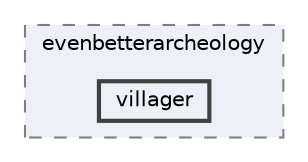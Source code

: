 digraph "villager"
{
 // LATEX_PDF_SIZE
  bgcolor="transparent";
  edge [fontname=Helvetica,fontsize=10,labelfontname=Helvetica,labelfontsize=10];
  node [fontname=Helvetica,fontsize=10,shape=box,height=0.2,width=0.4];
  compound=true
  subgraph clusterdir_4459306ccf045a10653468607035c2c5 {
    graph [ bgcolor="#edf0f7", pencolor="grey50", label="evenbetterarcheology", fontname=Helvetica,fontsize=10 style="filled,dashed", URL="dir_4459306ccf045a10653468607035c2c5.html",tooltip=""]
  dir_a87a21ac50fa38c920037f3c9c596cdc [label="villager", fillcolor="#edf0f7", color="grey25", style="filled,bold", URL="dir_a87a21ac50fa38c920037f3c9c596cdc.html",tooltip=""];
  }
}
